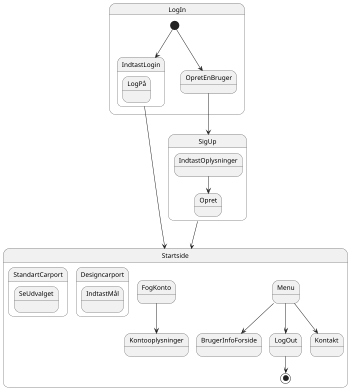 @startuml
'https://plantuml.com/state-diagram

scale 350 width

state LogIn {
[*] --> IndtastLogin
[*] --> OpretEnBruger
}
OpretEnBruger--> SigUp
state SigUp {
IndtastOplysninger --> Opret
}

IndtastLogin --> Startside
state IndtastLogin{
LogPå:
}
SigUp --> Startside

state Startside{

state StandartCarport {
SeUdvalget:
}
state Designcarport {
IndtastMål:
}
FogKonto --> Kontooplysninger
Menu --> BrugerInfoForside
Menu --> LogOut
LogOut -->[*]
Menu --> Kontakt
}



@enduml